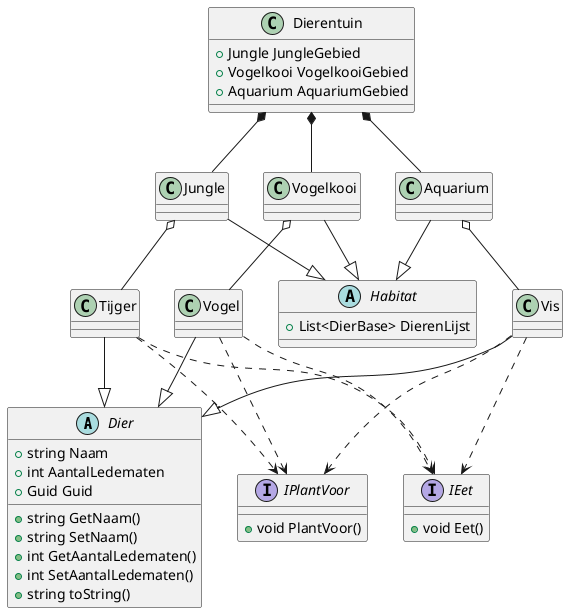 @startuml

Abstract Class Dier {
	+ string Naam
	+ int AantalLedematen
	+ Guid Guid
	+ string GetNaam()
	+ string SetNaam()
	+ int GetAantalLedematen()
	+ int SetAantalLedematen()
	+ string toString()
}

Interface IPlantVoor {
	+ void PlantVoor()
}

Interface IEet {
	+ void Eet()
}

Class Tijger {
}

Class Vogel {
}

Class Vis {
}

Abstract Class Habitat {
	+ List<DierBase> DierenLijst
}

Class Jungle {
}

Class Vogelkooi {
}

Class Aquarium {
}

Class Dierentuin {
	+ Jungle JungleGebied
	+ Vogelkooi VogelkooiGebied
	+ Aquarium AquariumGebied
}

Tijger --|> Dier
Vogel --|> Dier
Vis --|> Dier

Tijger..> IPlantVoor
Vogel ..> IPlantVoor
Vis ..> IPlantVoor

Tijger ..> IEet
Vogel ..> IEet
Vis ..> IEet

Jungle --|> Habitat
Vogelkooi --|> Habitat
Aquarium --|> Habitat

Jungle o-- Tijger
Vogelkooi o-- Vogel
Aquarium o-- Vis

Dierentuin *-- Jungle
Dierentuin *-- Vogelkooi
Dierentuin *-- Aquarium

@enduml